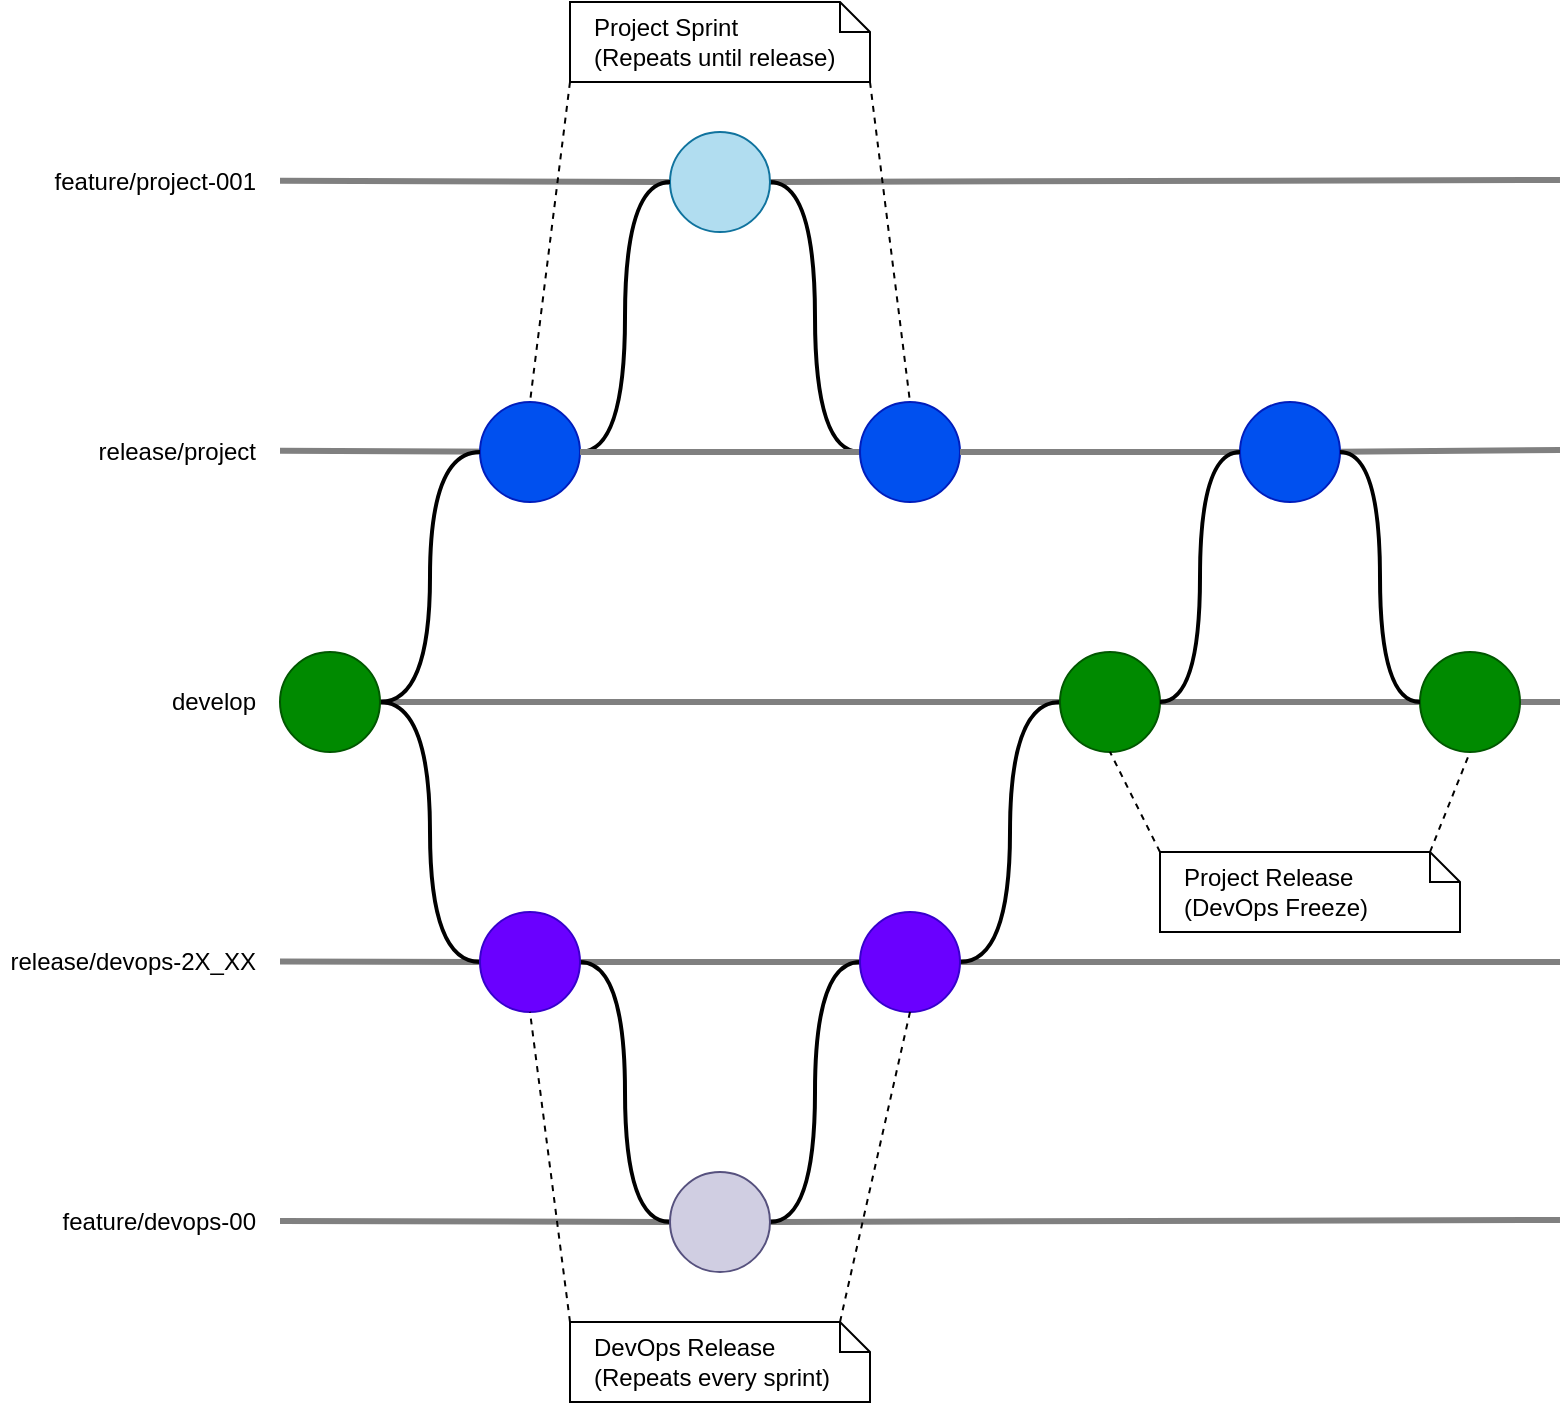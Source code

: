 <mxfile version="24.7.8">
  <diagram name="Page-1" id="pEmYH1uOK-l2eU1a6_hx">
    <mxGraphModel dx="2389" dy="961" grid="1" gridSize="10" guides="1" tooltips="1" connect="1" arrows="1" fold="1" page="1" pageScale="1" pageWidth="827" pageHeight="1169" math="0" shadow="0">
      <root>
        <mxCell id="0" />
        <mxCell id="1" parent="0" />
        <mxCell id="Kftz2uMB-1DkZ9tyWTRJ-45" value="" style="endArrow=none;html=1;rounded=0;strokeWidth=3;strokeColor=#808080;" edge="1" parent="1" source="Kftz2uMB-1DkZ9tyWTRJ-4">
          <mxGeometry width="50" height="50" relative="1" as="geometry">
            <mxPoint x="80" y="749.5" as="sourcePoint" />
            <mxPoint x="720" y="749" as="targetPoint" />
          </mxGeometry>
        </mxCell>
        <mxCell id="Kftz2uMB-1DkZ9tyWTRJ-46" value="" style="endArrow=none;html=1;rounded=0;strokeWidth=3;strokeColor=#808080;" edge="1" parent="1" target="Kftz2uMB-1DkZ9tyWTRJ-4">
          <mxGeometry width="50" height="50" relative="1" as="geometry">
            <mxPoint x="80" y="749.5" as="sourcePoint" />
            <mxPoint x="720" y="749" as="targetPoint" />
          </mxGeometry>
        </mxCell>
        <mxCell id="Kftz2uMB-1DkZ9tyWTRJ-44" value="" style="endArrow=none;html=1;rounded=0;strokeWidth=3;strokeColor=#808080;" edge="1" parent="1" target="Kftz2uMB-1DkZ9tyWTRJ-3">
          <mxGeometry width="50" height="50" relative="1" as="geometry">
            <mxPoint x="80" y="619.69" as="sourcePoint" />
            <mxPoint x="320" y="620" as="targetPoint" />
          </mxGeometry>
        </mxCell>
        <mxCell id="Kftz2uMB-1DkZ9tyWTRJ-68" value="" style="endArrow=none;html=1;rounded=0;strokeWidth=3;strokeColor=#808080;" edge="1" parent="1" source="Kftz2uMB-1DkZ9tyWTRJ-3" target="Kftz2uMB-1DkZ9tyWTRJ-67">
          <mxGeometry width="50" height="50" relative="1" as="geometry">
            <mxPoint x="230" y="620" as="sourcePoint" />
            <mxPoint x="720" y="620" as="targetPoint" />
          </mxGeometry>
        </mxCell>
        <mxCell id="Kftz2uMB-1DkZ9tyWTRJ-43" value="" style="endArrow=none;html=1;rounded=0;strokeWidth=3;strokeColor=#808080;" edge="1" parent="1" source="Kftz2uMB-1DkZ9tyWTRJ-67">
          <mxGeometry width="50" height="50" relative="1" as="geometry">
            <mxPoint x="80" y="619.69" as="sourcePoint" />
            <mxPoint x="720" y="620" as="targetPoint" />
          </mxGeometry>
        </mxCell>
        <mxCell id="Kftz2uMB-1DkZ9tyWTRJ-81" value="" style="endArrow=none;html=1;rounded=0;strokeWidth=3;strokeColor=#808080;" edge="1" parent="1" source="Kftz2uMB-1DkZ9tyWTRJ-5" target="Kftz2uMB-1DkZ9tyWTRJ-80">
          <mxGeometry width="50" height="50" relative="1" as="geometry">
            <mxPoint x="130" y="490" as="sourcePoint" />
            <mxPoint x="720" y="490" as="targetPoint" />
          </mxGeometry>
        </mxCell>
        <mxCell id="Kftz2uMB-1DkZ9tyWTRJ-7" value="develop" style="text;html=1;align=right;verticalAlign=middle;whiteSpace=wrap;rounded=0;" vertex="1" parent="1">
          <mxGeometry x="10" y="475" width="60" height="30" as="geometry" />
        </mxCell>
        <mxCell id="Kftz2uMB-1DkZ9tyWTRJ-9" value="release/project" style="text;html=1;align=right;verticalAlign=middle;whiteSpace=wrap;rounded=0;" vertex="1" parent="1">
          <mxGeometry x="-60" y="350" width="130" height="30" as="geometry" />
        </mxCell>
        <mxCell id="Kftz2uMB-1DkZ9tyWTRJ-10" value="feature/project-001" style="text;html=1;align=right;verticalAlign=middle;whiteSpace=wrap;rounded=0;" vertex="1" parent="1">
          <mxGeometry x="-50" y="215" width="120" height="30" as="geometry" />
        </mxCell>
        <mxCell id="Kftz2uMB-1DkZ9tyWTRJ-11" value="release/devops-2X_XX" style="text;html=1;align=right;verticalAlign=middle;whiteSpace=wrap;rounded=0;" vertex="1" parent="1">
          <mxGeometry x="-60" y="605" width="130" height="30" as="geometry" />
        </mxCell>
        <mxCell id="Kftz2uMB-1DkZ9tyWTRJ-12" value="feature/devops-00" style="text;html=1;align=right;verticalAlign=middle;whiteSpace=wrap;rounded=0;" vertex="1" parent="1">
          <mxGeometry x="-60" y="735" width="130" height="30" as="geometry" />
        </mxCell>
        <mxCell id="Kftz2uMB-1DkZ9tyWTRJ-33" value="" style="endArrow=none;html=1;rounded=0;strokeWidth=3;strokeColor=#808080;" edge="1" parent="1" source="Kftz2uMB-1DkZ9tyWTRJ-19">
          <mxGeometry width="50" height="50" relative="1" as="geometry">
            <mxPoint x="80" y="229.41" as="sourcePoint" />
            <mxPoint x="720" y="229" as="targetPoint" />
          </mxGeometry>
        </mxCell>
        <mxCell id="Kftz2uMB-1DkZ9tyWTRJ-34" value="" style="endArrow=none;html=1;rounded=0;strokeWidth=3;strokeColor=#808080;" edge="1" parent="1" target="Kftz2uMB-1DkZ9tyWTRJ-19">
          <mxGeometry width="50" height="50" relative="1" as="geometry">
            <mxPoint x="80" y="229.41" as="sourcePoint" />
            <mxPoint x="720" y="229" as="targetPoint" />
          </mxGeometry>
        </mxCell>
        <mxCell id="Kftz2uMB-1DkZ9tyWTRJ-74" style="edgeStyle=orthogonalEdgeStyle;rounded=0;orthogonalLoop=1;jettySize=auto;html=1;entryX=0;entryY=0.5;entryDx=0;entryDy=0;curved=1;strokeWidth=2;endArrow=none;endFill=0;" edge="1" parent="1" source="Kftz2uMB-1DkZ9tyWTRJ-19" target="Kftz2uMB-1DkZ9tyWTRJ-72">
          <mxGeometry relative="1" as="geometry" />
        </mxCell>
        <mxCell id="Kftz2uMB-1DkZ9tyWTRJ-19" value="" style="ellipse;whiteSpace=wrap;html=1;aspect=fixed;fillColor=#b1ddf0;strokeColor=#10739e;" vertex="1" parent="1">
          <mxGeometry x="275" y="205" width="50" height="50" as="geometry" />
        </mxCell>
        <mxCell id="Kftz2uMB-1DkZ9tyWTRJ-36" value="" style="endArrow=none;html=1;rounded=0;strokeWidth=3;strokeColor=#808080;" edge="1" parent="1" source="Kftz2uMB-1DkZ9tyWTRJ-76">
          <mxGeometry width="50" height="50" relative="1" as="geometry">
            <mxPoint x="80" y="364.41" as="sourcePoint" />
            <mxPoint x="720" y="364" as="targetPoint" />
          </mxGeometry>
        </mxCell>
        <mxCell id="Kftz2uMB-1DkZ9tyWTRJ-37" value="" style="endArrow=none;html=1;rounded=0;strokeWidth=3;strokeColor=#808080;" edge="1" parent="1">
          <mxGeometry width="50" height="50" relative="1" as="geometry">
            <mxPoint x="80" y="364.41" as="sourcePoint" />
            <mxPoint x="220" y="365" as="targetPoint" />
          </mxGeometry>
        </mxCell>
        <mxCell id="Kftz2uMB-1DkZ9tyWTRJ-40" value="" style="endArrow=none;html=1;rounded=0;strokeWidth=3;strokeColor=#808080;" edge="1" parent="1" target="Kftz2uMB-1DkZ9tyWTRJ-1">
          <mxGeometry width="50" height="50" relative="1" as="geometry">
            <mxPoint x="220" y="365" as="sourcePoint" />
            <mxPoint x="720" y="364" as="targetPoint" />
          </mxGeometry>
        </mxCell>
        <mxCell id="Kftz2uMB-1DkZ9tyWTRJ-64" style="edgeStyle=orthogonalEdgeStyle;rounded=0;orthogonalLoop=1;jettySize=auto;html=1;entryX=0;entryY=0.5;entryDx=0;entryDy=0;strokeWidth=2;endArrow=none;endFill=0;curved=1;" edge="1" parent="1" source="Kftz2uMB-1DkZ9tyWTRJ-1" target="Kftz2uMB-1DkZ9tyWTRJ-19">
          <mxGeometry relative="1" as="geometry" />
        </mxCell>
        <mxCell id="Kftz2uMB-1DkZ9tyWTRJ-1" value="" style="ellipse;whiteSpace=wrap;html=1;aspect=fixed;fillColor=#0050ef;fontColor=#ffffff;strokeColor=#001DBC;" vertex="1" parent="1">
          <mxGeometry x="180" y="340" width="50" height="50" as="geometry" />
        </mxCell>
        <mxCell id="Kftz2uMB-1DkZ9tyWTRJ-41" value="" style="endArrow=none;html=1;rounded=0;strokeWidth=3;strokeColor=#808080;" edge="1" parent="1" source="Kftz2uMB-1DkZ9tyWTRJ-80">
          <mxGeometry width="50" height="50" relative="1" as="geometry">
            <mxPoint x="80" y="489.69" as="sourcePoint" />
            <mxPoint x="720" y="490" as="targetPoint" />
          </mxGeometry>
        </mxCell>
        <mxCell id="Kftz2uMB-1DkZ9tyWTRJ-42" value="" style="endArrow=none;html=1;rounded=0;strokeWidth=3;strokeColor=#808080;" edge="1" parent="1" target="Kftz2uMB-1DkZ9tyWTRJ-5">
          <mxGeometry width="50" height="50" relative="1" as="geometry">
            <mxPoint x="80" y="489.69" as="sourcePoint" />
            <mxPoint x="720" y="490" as="targetPoint" />
          </mxGeometry>
        </mxCell>
        <mxCell id="Kftz2uMB-1DkZ9tyWTRJ-47" style="edgeStyle=orthogonalEdgeStyle;rounded=0;orthogonalLoop=1;jettySize=auto;html=1;entryX=0;entryY=0.5;entryDx=0;entryDy=0;strokeWidth=2;fillColor=#0050ef;strokeColor=#000000;curved=1;endArrow=none;endFill=0;" edge="1" parent="1" source="Kftz2uMB-1DkZ9tyWTRJ-5" target="Kftz2uMB-1DkZ9tyWTRJ-3">
          <mxGeometry relative="1" as="geometry" />
        </mxCell>
        <mxCell id="Kftz2uMB-1DkZ9tyWTRJ-49" style="edgeStyle=orthogonalEdgeStyle;rounded=0;orthogonalLoop=1;jettySize=auto;html=1;entryX=0;entryY=0.5;entryDx=0;entryDy=0;curved=1;strokeWidth=2;endArrow=none;endFill=0;" edge="1" parent="1" source="Kftz2uMB-1DkZ9tyWTRJ-5" target="Kftz2uMB-1DkZ9tyWTRJ-1">
          <mxGeometry relative="1" as="geometry" />
        </mxCell>
        <mxCell id="Kftz2uMB-1DkZ9tyWTRJ-5" value="" style="ellipse;whiteSpace=wrap;html=1;aspect=fixed;fillColor=#008a00;fontColor=#ffffff;strokeColor=#005700;" vertex="1" parent="1">
          <mxGeometry x="80" y="465" width="50" height="50" as="geometry" />
        </mxCell>
        <mxCell id="Kftz2uMB-1DkZ9tyWTRJ-65" style="edgeStyle=orthogonalEdgeStyle;rounded=0;orthogonalLoop=1;jettySize=auto;html=1;entryX=0;entryY=0.5;entryDx=0;entryDy=0;strokeWidth=2;endArrow=none;endFill=0;curved=1;" edge="1" parent="1" source="Kftz2uMB-1DkZ9tyWTRJ-3" target="Kftz2uMB-1DkZ9tyWTRJ-4">
          <mxGeometry relative="1" as="geometry" />
        </mxCell>
        <mxCell id="Kftz2uMB-1DkZ9tyWTRJ-3" value="" style="ellipse;whiteSpace=wrap;html=1;aspect=fixed;fillColor=#6a00ff;strokeColor=#3700CC;fontColor=#ffffff;" vertex="1" parent="1">
          <mxGeometry x="180" y="595" width="50" height="50" as="geometry" />
        </mxCell>
        <mxCell id="Kftz2uMB-1DkZ9tyWTRJ-69" style="edgeStyle=orthogonalEdgeStyle;rounded=0;orthogonalLoop=1;jettySize=auto;html=1;entryX=0;entryY=0.5;entryDx=0;entryDy=0;strokeWidth=2;endArrow=none;endFill=0;curved=1;" edge="1" parent="1" source="Kftz2uMB-1DkZ9tyWTRJ-4" target="Kftz2uMB-1DkZ9tyWTRJ-67">
          <mxGeometry relative="1" as="geometry" />
        </mxCell>
        <mxCell id="Kftz2uMB-1DkZ9tyWTRJ-4" value="" style="ellipse;whiteSpace=wrap;html=1;aspect=fixed;fillColor=#d0cee2;strokeColor=#56517e;" vertex="1" parent="1">
          <mxGeometry x="275" y="725" width="50" height="50" as="geometry" />
        </mxCell>
        <mxCell id="Kftz2uMB-1DkZ9tyWTRJ-71" style="edgeStyle=orthogonalEdgeStyle;rounded=0;orthogonalLoop=1;jettySize=auto;html=1;entryX=0;entryY=0.5;entryDx=0;entryDy=0;curved=1;strokeWidth=2;endArrow=none;endFill=0;" edge="1" parent="1" source="Kftz2uMB-1DkZ9tyWTRJ-67" target="Kftz2uMB-1DkZ9tyWTRJ-70">
          <mxGeometry relative="1" as="geometry" />
        </mxCell>
        <mxCell id="Kftz2uMB-1DkZ9tyWTRJ-67" value="" style="ellipse;whiteSpace=wrap;html=1;aspect=fixed;fillColor=#6a00ff;strokeColor=#3700CC;fontColor=#ffffff;" vertex="1" parent="1">
          <mxGeometry x="370" y="595" width="50" height="50" as="geometry" />
        </mxCell>
        <mxCell id="Kftz2uMB-1DkZ9tyWTRJ-73" value="" style="endArrow=none;html=1;rounded=0;strokeWidth=3;strokeColor=#808080;" edge="1" parent="1" source="Kftz2uMB-1DkZ9tyWTRJ-1" target="Kftz2uMB-1DkZ9tyWTRJ-72">
          <mxGeometry width="50" height="50" relative="1" as="geometry">
            <mxPoint x="230" y="365" as="sourcePoint" />
            <mxPoint x="720" y="364" as="targetPoint" />
          </mxGeometry>
        </mxCell>
        <mxCell id="Kftz2uMB-1DkZ9tyWTRJ-72" value="" style="ellipse;whiteSpace=wrap;html=1;aspect=fixed;fillColor=#0050ef;fontColor=#ffffff;strokeColor=#001DBC;" vertex="1" parent="1">
          <mxGeometry x="370" y="340" width="50" height="50" as="geometry" />
        </mxCell>
        <mxCell id="Kftz2uMB-1DkZ9tyWTRJ-77" value="" style="endArrow=none;html=1;rounded=0;strokeWidth=3;strokeColor=#808080;" edge="1" parent="1" source="Kftz2uMB-1DkZ9tyWTRJ-72" target="Kftz2uMB-1DkZ9tyWTRJ-76">
          <mxGeometry width="50" height="50" relative="1" as="geometry">
            <mxPoint x="420" y="365" as="sourcePoint" />
            <mxPoint x="720" y="364" as="targetPoint" />
          </mxGeometry>
        </mxCell>
        <mxCell id="Kftz2uMB-1DkZ9tyWTRJ-76" value="" style="ellipse;whiteSpace=wrap;html=1;aspect=fixed;fillColor=#0050ef;fontColor=#ffffff;strokeColor=#001DBC;" vertex="1" parent="1">
          <mxGeometry x="560" y="340" width="50" height="50" as="geometry" />
        </mxCell>
        <mxCell id="Kftz2uMB-1DkZ9tyWTRJ-80" value="" style="ellipse;whiteSpace=wrap;html=1;aspect=fixed;fillColor=#008a00;fontColor=#ffffff;strokeColor=#005700;" vertex="1" parent="1">
          <mxGeometry x="650" y="465" width="50" height="50" as="geometry" />
        </mxCell>
        <mxCell id="Kftz2uMB-1DkZ9tyWTRJ-70" value="" style="ellipse;whiteSpace=wrap;html=1;aspect=fixed;fillColor=#008a00;fontColor=#ffffff;strokeColor=#005700;" vertex="1" parent="1">
          <mxGeometry x="470" y="465" width="50" height="50" as="geometry" />
        </mxCell>
        <mxCell id="Kftz2uMB-1DkZ9tyWTRJ-75" style="edgeStyle=orthogonalEdgeStyle;rounded=0;orthogonalLoop=1;jettySize=auto;html=1;entryX=0;entryY=0.5;entryDx=0;entryDy=0;curved=1;strokeWidth=2;endArrow=none;endFill=0;" edge="1" parent="1" source="Kftz2uMB-1DkZ9tyWTRJ-70" target="Kftz2uMB-1DkZ9tyWTRJ-76">
          <mxGeometry relative="1" as="geometry">
            <mxPoint x="550" y="400" as="targetPoint" />
          </mxGeometry>
        </mxCell>
        <mxCell id="Kftz2uMB-1DkZ9tyWTRJ-82" style="edgeStyle=orthogonalEdgeStyle;rounded=0;orthogonalLoop=1;jettySize=auto;html=1;entryX=0;entryY=0.5;entryDx=0;entryDy=0;curved=1;strokeWidth=2;endArrow=none;endFill=0;" edge="1" parent="1" source="Kftz2uMB-1DkZ9tyWTRJ-76" target="Kftz2uMB-1DkZ9tyWTRJ-80">
          <mxGeometry relative="1" as="geometry" />
        </mxCell>
        <mxCell id="Kftz2uMB-1DkZ9tyWTRJ-85" value="DevOps Release&lt;div&gt;(Repeats every sprint)&lt;/div&gt;" style="shape=note;size=15;align=left;spacingLeft=10;html=1;whiteSpace=wrap;" vertex="1" parent="1">
          <mxGeometry x="225" y="800" width="150" height="40" as="geometry" />
        </mxCell>
        <mxCell id="Kftz2uMB-1DkZ9tyWTRJ-86" value="" style="edgeStyle=none;endArrow=none;exitX=0;exitY=0;dashed=1;html=1;rounded=0;entryX=0.5;entryY=1;entryDx=0;entryDy=0;exitDx=0;exitDy=0;exitPerimeter=0;" edge="1" source="Kftz2uMB-1DkZ9tyWTRJ-85" parent="1" target="Kftz2uMB-1DkZ9tyWTRJ-3">
          <mxGeometry x="1" relative="1" as="geometry">
            <mxPoint x="450" y="470" as="targetPoint" />
          </mxGeometry>
        </mxCell>
        <mxCell id="Kftz2uMB-1DkZ9tyWTRJ-87" value="" style="edgeStyle=none;endArrow=none;exitX=0;exitY=0;dashed=1;html=1;rounded=0;entryX=0.5;entryY=1;entryDx=0;entryDy=0;exitDx=135;exitDy=0;exitPerimeter=0;" edge="1" source="Kftz2uMB-1DkZ9tyWTRJ-85" parent="1" target="Kftz2uMB-1DkZ9tyWTRJ-67">
          <mxGeometry x="1" relative="1" as="geometry">
            <mxPoint x="610" y="470" as="targetPoint" />
          </mxGeometry>
        </mxCell>
        <mxCell id="Kftz2uMB-1DkZ9tyWTRJ-93" value="Project Release&amp;nbsp;&lt;div&gt;(DevOps Freeze)&lt;/div&gt;" style="shape=note;size=15;align=left;spacingLeft=10;html=1;whiteSpace=wrap;" vertex="1" parent="1">
          <mxGeometry x="520" y="565" width="150" height="40" as="geometry" />
        </mxCell>
        <mxCell id="Kftz2uMB-1DkZ9tyWTRJ-94" value="" style="edgeStyle=none;endArrow=none;exitX=0;exitY=0;dashed=1;html=1;rounded=0;entryX=0.5;entryY=1;entryDx=0;entryDy=0;exitDx=0;exitDy=0;exitPerimeter=0;" edge="1" source="Kftz2uMB-1DkZ9tyWTRJ-93" parent="1" target="Kftz2uMB-1DkZ9tyWTRJ-70">
          <mxGeometry x="1" relative="1" as="geometry">
            <mxPoint x="540" y="525" as="targetPoint" />
          </mxGeometry>
        </mxCell>
        <mxCell id="Kftz2uMB-1DkZ9tyWTRJ-95" value="" style="edgeStyle=none;endArrow=none;exitX=0;exitY=0;dashed=1;html=1;rounded=0;entryX=0.5;entryY=1;entryDx=0;entryDy=0;exitDx=135;exitDy=0;exitPerimeter=0;" edge="1" source="Kftz2uMB-1DkZ9tyWTRJ-93" parent="1" target="Kftz2uMB-1DkZ9tyWTRJ-80">
          <mxGeometry x="1" relative="1" as="geometry">
            <mxPoint x="700" y="525" as="targetPoint" />
          </mxGeometry>
        </mxCell>
        <mxCell id="Kftz2uMB-1DkZ9tyWTRJ-96" value="Project Sprint&lt;div&gt;(Repeats until release)&lt;/div&gt;" style="shape=note;size=15;align=left;spacingLeft=10;html=1;whiteSpace=wrap;" vertex="1" parent="1">
          <mxGeometry x="225" y="140" width="150" height="40" as="geometry" />
        </mxCell>
        <mxCell id="Kftz2uMB-1DkZ9tyWTRJ-97" value="" style="edgeStyle=none;endArrow=none;exitX=0;exitY=1;dashed=1;html=1;rounded=0;entryX=0.5;entryY=0;entryDx=0;entryDy=0;exitDx=0;exitDy=0;exitPerimeter=0;" edge="1" source="Kftz2uMB-1DkZ9tyWTRJ-96" parent="1" target="Kftz2uMB-1DkZ9tyWTRJ-1">
          <mxGeometry x="1" relative="1" as="geometry">
            <mxPoint x="230" y="100" as="targetPoint" />
          </mxGeometry>
        </mxCell>
        <mxCell id="Kftz2uMB-1DkZ9tyWTRJ-98" value="" style="edgeStyle=none;endArrow=none;exitX=1;exitY=1;dashed=1;html=1;rounded=0;exitDx=0;exitDy=0;exitPerimeter=0;entryX=0.5;entryY=0;entryDx=0;entryDy=0;" edge="1" source="Kftz2uMB-1DkZ9tyWTRJ-96" parent="1" target="Kftz2uMB-1DkZ9tyWTRJ-72">
          <mxGeometry x="1" relative="1" as="geometry">
            <mxPoint x="390" y="100" as="targetPoint" />
          </mxGeometry>
        </mxCell>
      </root>
    </mxGraphModel>
  </diagram>
</mxfile>
